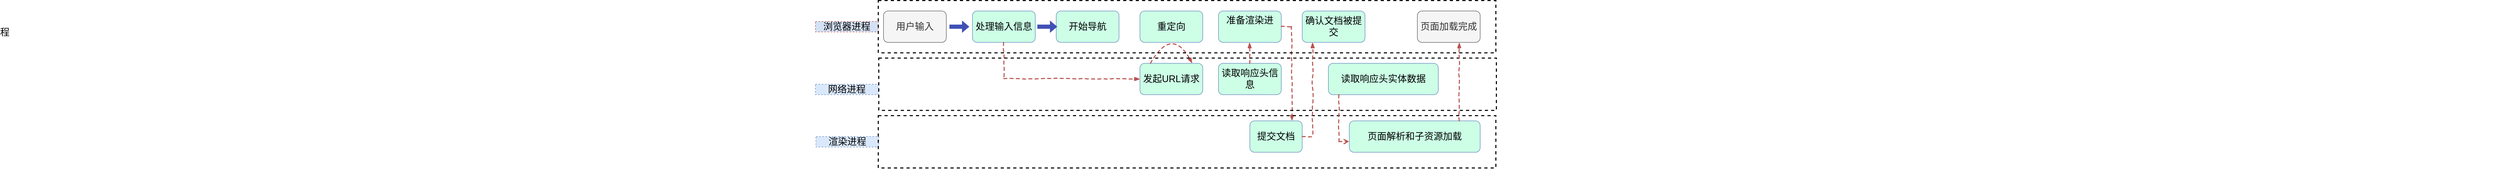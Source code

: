 <mxfile version="13.1.3"><diagram id="Hw1KtS6z6qRQ1k_u24Cu" name="第 1 页"><mxGraphModel dx="2447" dy="441" grid="1" gridSize="10" guides="1" tooltips="1" connect="1" arrows="1" fold="1" page="1" pageScale="1" pageWidth="827" pageHeight="1169" math="0" shadow="0"><root><mxCell id="0"/><mxCell id="1" parent="0"/><mxCell id="GTPofhHCocqt9BjhwX_p-1" value="用户输入" style="rounded=1;whiteSpace=wrap;html=1;fontSize=18;fillColor=#f5f5f5;strokeColor=#666666;fontColor=#333333;" vertex="1" parent="1"><mxGeometry x="70" y="50" width="120" height="60" as="geometry"/></mxCell><mxCell id="GTPofhHCocqt9BjhwX_p-2" value="处理输入信息" style="rounded=1;whiteSpace=wrap;html=1;fontSize=18;fillColor=#CCFFE6;strokeColor=#6c8ebf;" vertex="1" parent="1"><mxGeometry x="240" y="50" width="120" height="60" as="geometry"/></mxCell><mxCell id="GTPofhHCocqt9BjhwX_p-3" value="开始导航" style="rounded=1;whiteSpace=wrap;html=1;fontSize=18;fillColor=#CCFFE6;strokeColor=#6c8ebf;" vertex="1" parent="1"><mxGeometry x="400" y="50" width="120" height="60" as="geometry"/></mxCell><mxCell id="GTPofhHCocqt9BjhwX_p-4" value="重定向" style="rounded=1;whiteSpace=wrap;html=1;fontSize=18;fillColor=#CCFFE6;strokeColor=#6c8ebf;" vertex="1" parent="1"><mxGeometry x="560" y="50" width="120" height="60" as="geometry"/></mxCell><mxCell id="GTPofhHCocqt9BjhwX_p-5" value="准备渲染进程&lt;span style=&quot;color: rgba(0, 0, 0, 0); font-family: monospace; font-size: 18px;&quot;&gt;%3CmxGraphModel%3E%3Croot%3E%3CmxCell%20id%3D%220%22%2F%3E%3CmxCell%20id%3D%221%22%20parent%3D%220%22%2F%3E%3CmxCell%20id%3D%222%22%20value%3D%22%E9%87%8D%E5%AE%9A%E5%90%91%22%20style%3D%22rounded%3D1%3BwhiteSpace%3Dwrap%3Bhtml%3D1%3B%22%20vertex%3D%221%22%20parent%3D%221%22%3E%3CmxGeometry%20x%3D%22560%22%20y%3D%2250%22%20width%3D%22120%22%20height%3D%2260%22%20as%3D%22geometry%22%2F%3E%3C%2FmxCell%3E%3C%2Froot%3E%3C%2FmxGraphModel%3E&lt;/span&gt;" style="rounded=1;whiteSpace=wrap;html=1;fontSize=18;fillColor=#CCFFE6;strokeColor=#6c8ebf;" vertex="1" parent="1"><mxGeometry x="710" y="50" width="120" height="60" as="geometry"/></mxCell><mxCell id="GTPofhHCocqt9BjhwX_p-6" value="确认文档被提交" style="rounded=1;whiteSpace=wrap;html=1;fontSize=18;fillColor=#CCFFE6;strokeColor=#6c8ebf;" vertex="1" parent="1"><mxGeometry x="870" y="50" width="120" height="60" as="geometry"/></mxCell><mxCell id="GTPofhHCocqt9BjhwX_p-7" value="页面加载完成" style="rounded=1;whiteSpace=wrap;html=1;fontSize=18;fillColor=#f5f5f5;strokeColor=#666666;fontColor=#333333;" vertex="1" parent="1"><mxGeometry x="1090" y="50" width="120" height="60" as="geometry"/></mxCell><mxCell id="GTPofhHCocqt9BjhwX_p-9" value="发起URL请求" style="rounded=1;whiteSpace=wrap;html=1;fontSize=18;fillColor=#CCFFE6;strokeColor=#6c8ebf;" vertex="1" parent="1"><mxGeometry x="560" y="150" width="120" height="60" as="geometry"/></mxCell><mxCell id="GTPofhHCocqt9BjhwX_p-10" value="读取响应头信息" style="rounded=1;whiteSpace=wrap;html=1;fontSize=18;fillColor=#CCFFE6;strokeColor=#6c8ebf;" vertex="1" parent="1"><mxGeometry x="710" y="150" width="120" height="60" as="geometry"/></mxCell><mxCell id="GTPofhHCocqt9BjhwX_p-11" value="读取响应头实体数据" style="rounded=1;whiteSpace=wrap;html=1;fontSize=18;fillColor=#CCFFE6;strokeColor=#6c8ebf;" vertex="1" parent="1"><mxGeometry x="920" y="150" width="210" height="60" as="geometry"/></mxCell><mxCell id="GTPofhHCocqt9BjhwX_p-12" value="提交文档" style="rounded=1;whiteSpace=wrap;html=1;fontSize=18;fillColor=#CCFFE6;strokeColor=#6c8ebf;" vertex="1" parent="1"><mxGeometry x="770" y="260" width="100" height="60" as="geometry"/></mxCell><mxCell id="GTPofhHCocqt9BjhwX_p-13" value="页面解析和子资源加载" style="rounded=1;whiteSpace=wrap;html=1;fontSize=18;fillColor=#CCFFE6;strokeColor=#6c8ebf;" vertex="1" parent="1"><mxGeometry x="960" y="260" width="250" height="60" as="geometry"/></mxCell><mxCell id="GTPofhHCocqt9BjhwX_p-18" value="浏览器进程" style="text;html=1;strokeColor=#b85450;fillColor=#D4E1F5;align=center;verticalAlign=middle;whiteSpace=wrap;rounded=0;dashed=1;fontSize=18;" vertex="1" parent="1"><mxGeometry x="-60" y="70" width="120" height="20" as="geometry"/></mxCell><mxCell id="GTPofhHCocqt9BjhwX_p-19" value="网络进程" style="text;html=1;strokeColor=#6c8ebf;fillColor=#dae8fc;align=center;verticalAlign=middle;whiteSpace=wrap;rounded=0;dashed=1;fontSize=18;" vertex="1" parent="1"><mxGeometry x="-60" y="190" width="120" height="20" as="geometry"/></mxCell><mxCell id="GTPofhHCocqt9BjhwX_p-20" value="渲染进程" style="text;html=1;strokeColor=#6c8ebf;fillColor=#dae8fc;align=center;verticalAlign=middle;whiteSpace=wrap;rounded=0;dashed=1;fontSize=18;" vertex="1" parent="1"><mxGeometry x="-59" y="290" width="120" height="20" as="geometry"/></mxCell><mxCell id="GTPofhHCocqt9BjhwX_p-21" value="" style="shape=image;verticalLabelPosition=bottom;verticalAlign=top;imageAspect=0;aspect=fixed;image=data:image/svg+xml,PHN2ZyB4bWxucz0iaHR0cDovL3d3dy53My5vcmcvMjAwMC9zdmciIHZlcnNpb249IjEiIHZpZXdCb3g9IjAgMCA0OCA0OCIgZW5hYmxlLWJhY2tncm91bmQ9Im5ldyAwIDAgNDggNDgiPiYjeGE7ICAgIDxnIGZpbGw9IiMzRjUxQjUiPiYjeGE7ICAgICAgICA8cG9seWdvbiBwb2ludHM9IjQsMjQgMTgsMTIuMyAxOCwzNS43Ii8+JiN4YTsgICAgICAgIDxyZWN0IHg9IjE1IiB5PSIyMCIgd2lkdGg9IjI3IiBoZWlnaHQ9IjgiLz4mI3hhOyAgICA8L2c+JiN4YTs8L3N2Zz4=;dashed=1;strokeWidth=2;fillColor=none;fontSize=18;rotation=-180;" vertex="1" parent="1"><mxGeometry x="190" y="56" width="48" height="48" as="geometry"/></mxCell><mxCell id="GTPofhHCocqt9BjhwX_p-22" value="" style="shape=image;verticalLabelPosition=bottom;verticalAlign=top;imageAspect=0;aspect=fixed;image=data:image/svg+xml,PHN2ZyB4bWxucz0iaHR0cDovL3d3dy53My5vcmcvMjAwMC9zdmciIHZlcnNpb249IjEiIHZpZXdCb3g9IjAgMCA0OCA0OCIgZW5hYmxlLWJhY2tncm91bmQ9Im5ldyAwIDAgNDggNDgiPiYjeGE7ICAgIDxnIGZpbGw9IiMzRjUxQjUiPiYjeGE7ICAgICAgICA8cG9seWdvbiBwb2ludHM9IjQsMjQgMTgsMTIuMyAxOCwzNS43Ii8+JiN4YTsgICAgICAgIDxyZWN0IHg9IjE1IiB5PSIyMCIgd2lkdGg9IjI3IiBoZWlnaHQ9IjgiLz4mI3hhOyAgICA8L2c+JiN4YTs8L3N2Zz4=;dashed=1;strokeWidth=2;fillColor=none;fontSize=18;rotation=-180;" vertex="1" parent="1"><mxGeometry x="358" y="56" width="48" height="48" as="geometry"/></mxCell><mxCell id="GTPofhHCocqt9BjhwX_p-26" value="" style="rounded=0;comic=1;strokeWidth=2;endArrow=blockThin;html=1;fontFamily=Comic Sans MS;fontStyle=1;dashed=1;fillColor=#f8cecc;strokeColor=#b85450;" edge="1" parent="1"><mxGeometry width="50" height="50" relative="1" as="geometry"><mxPoint x="300" y="179" as="sourcePoint"/><mxPoint x="560" y="180" as="targetPoint"/></mxGeometry></mxCell><mxCell id="GTPofhHCocqt9BjhwX_p-27" value="" style="rounded=0;comic=1;strokeWidth=2;endArrow=none;html=1;fontFamily=Comic Sans MS;fontStyle=1;dashed=1;endFill=0;fillColor=#f8cecc;strokeColor=#b85450;" edge="1" parent="1"><mxGeometry width="50" height="50" relative="1" as="geometry"><mxPoint x="299.5" y="110" as="sourcePoint"/><mxPoint x="300" y="180" as="targetPoint"/></mxGeometry></mxCell><mxCell id="GTPofhHCocqt9BjhwX_p-28" value="" style="comic=1;strokeWidth=2;endArrow=blockThin;html=1;fontFamily=Comic Sans MS;fontStyle=1;dashed=1;curved=1;fillColor=#f8cecc;strokeColor=#b85450;" edge="1" parent="1"><mxGeometry width="50" height="50" relative="1" as="geometry"><mxPoint x="580" y="150" as="sourcePoint"/><mxPoint x="660" y="150" as="targetPoint"/><Array as="points"><mxPoint x="620" y="80"/></Array></mxGeometry></mxCell><mxCell id="GTPofhHCocqt9BjhwX_p-29" value="" style="rounded=0;comic=1;strokeWidth=2;endArrow=blockThin;html=1;fontFamily=Comic Sans MS;fontStyle=1;dashed=1;fillColor=#f8cecc;strokeColor=#b85450;" edge="1" parent="1"><mxGeometry width="50" height="50" relative="1" as="geometry"><mxPoint x="770" y="150" as="sourcePoint"/><mxPoint x="769.5" y="110" as="targetPoint"/></mxGeometry></mxCell><mxCell id="GTPofhHCocqt9BjhwX_p-32" value="" style="rounded=0;comic=1;strokeWidth=2;endArrow=none;html=1;fontFamily=Comic Sans MS;fontStyle=1;dashed=1;endFill=0;fillColor=#f8cecc;strokeColor=#b85450;" edge="1" parent="1"><mxGeometry width="50" height="50" relative="1" as="geometry"><mxPoint x="830" y="79.5" as="sourcePoint"/><mxPoint x="850" y="80" as="targetPoint"/></mxGeometry></mxCell><mxCell id="GTPofhHCocqt9BjhwX_p-33" value="" style="rounded=0;comic=1;strokeWidth=2;endArrow=blockThin;html=1;fontFamily=Comic Sans MS;fontStyle=1;dashed=1;fillColor=#f8cecc;strokeColor=#b85450;" edge="1" parent="1"><mxGeometry width="50" height="50" relative="1" as="geometry"><mxPoint x="850" y="80" as="sourcePoint"/><mxPoint x="850.5" y="260" as="targetPoint"/></mxGeometry></mxCell><mxCell id="GTPofhHCocqt9BjhwX_p-34" value="" style="rounded=0;comic=1;strokeWidth=2;endArrow=none;html=1;fontFamily=Comic Sans MS;fontStyle=1;dashed=1;endFill=0;fillColor=#f8cecc;strokeColor=#b85450;" edge="1" parent="1"><mxGeometry width="50" height="50" relative="1" as="geometry"><mxPoint x="870" y="290" as="sourcePoint"/><mxPoint x="890" y="290.5" as="targetPoint"/></mxGeometry></mxCell><mxCell id="GTPofhHCocqt9BjhwX_p-35" value="" style="rounded=0;whiteSpace=wrap;html=1;dashed=1;strokeWidth=2;fillColor=none;fontSize=18;" vertex="1" parent="1"><mxGeometry x="60" y="250" width="1180" height="100" as="geometry"/></mxCell><mxCell id="GTPofhHCocqt9BjhwX_p-36" value="" style="rounded=0;whiteSpace=wrap;html=1;dashed=1;strokeWidth=2;fillColor=none;fontSize=18;" vertex="1" parent="1"><mxGeometry x="61" y="140" width="1180" height="100" as="geometry"/></mxCell><mxCell id="GTPofhHCocqt9BjhwX_p-37" value="" style="rounded=0;comic=1;strokeWidth=2;endArrow=blockThin;html=1;fontFamily=Comic Sans MS;fontStyle=1;dashed=1;fillColor=#f8cecc;strokeColor=#b85450;" edge="1" parent="1"><mxGeometry width="50" height="50" relative="1" as="geometry"><mxPoint x="890" y="285" as="sourcePoint"/><mxPoint x="890" y="110" as="targetPoint"/></mxGeometry></mxCell><mxCell id="GTPofhHCocqt9BjhwX_p-38" value="" style="rounded=0;comic=1;strokeWidth=2;endArrow=none;html=1;fontFamily=Comic Sans MS;fontStyle=1;dashed=1;endFill=0;fillColor=#f8cecc;strokeColor=#b85450;" edge="1" parent="1"><mxGeometry width="50" height="50" relative="1" as="geometry"><mxPoint x="940" y="210" as="sourcePoint"/><mxPoint x="940" y="302" as="targetPoint"/></mxGeometry></mxCell><mxCell id="GTPofhHCocqt9BjhwX_p-39" value="" style="rounded=0;comic=1;strokeWidth=2;endArrow=open;html=1;fontFamily=Comic Sans MS;fontStyle=1;dashed=1;endFill=0;fillColor=#f8cecc;strokeColor=#b85450;" edge="1" parent="1"><mxGeometry width="50" height="50" relative="1" as="geometry"><mxPoint x="940" y="299.5" as="sourcePoint"/><mxPoint x="960" y="299.5" as="targetPoint"/></mxGeometry></mxCell><mxCell id="GTPofhHCocqt9BjhwX_p-40" value="" style="rounded=0;whiteSpace=wrap;html=1;dashed=1;strokeWidth=2;fillColor=none;fontSize=18;" vertex="1" parent="1"><mxGeometry x="60" y="30" width="1180" height="100" as="geometry"/></mxCell><mxCell id="GTPofhHCocqt9BjhwX_p-41" value="" style="rounded=0;comic=1;strokeWidth=2;endArrow=blockThin;html=1;fontFamily=Comic Sans MS;fontStyle=1;dashed=1;fillColor=#f8cecc;strokeColor=#b85450;" edge="1" parent="1"><mxGeometry width="50" height="50" relative="1" as="geometry"><mxPoint x="1170" y="260" as="sourcePoint"/><mxPoint x="1170" y="110" as="targetPoint"/></mxGeometry></mxCell><mxCell id="GTPofhHCocqt9BjhwX_p-42" style="edgeStyle=orthogonalEdgeStyle;curved=1;orthogonalLoop=1;jettySize=auto;html=1;exitX=0.5;exitY=1;exitDx=0;exitDy=0;dashed=1;endArrow=open;endFill=0;fontSize=18;" edge="1" parent="1" source="GTPofhHCocqt9BjhwX_p-20" target="GTPofhHCocqt9BjhwX_p-20"><mxGeometry relative="1" as="geometry"/></mxCell></root></mxGraphModel></diagram></mxfile>